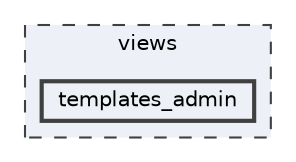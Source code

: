 digraph "views/templates_admin"
{
 // LATEX_PDF_SIZE
  bgcolor="transparent";
  edge [fontname=Helvetica,fontsize=10,labelfontname=Helvetica,labelfontsize=10];
  node [fontname=Helvetica,fontsize=10,shape=box,height=0.2,width=0.4];
  compound=true
  subgraph clusterdir_810e6677597a758262d47477e73b118d {
    graph [ bgcolor="#edf0f7", pencolor="grey25", label="views", fontname=Helvetica,fontsize=10 style="filled,dashed", URL="dir_810e6677597a758262d47477e73b118d.html",tooltip=""]
  dir_aae536e0dca26f95d502e8aa1a490114 [label="templates_admin", fillcolor="#edf0f7", color="grey25", style="filled,bold", URL="dir_aae536e0dca26f95d502e8aa1a490114.html",tooltip=""];
  }
}

